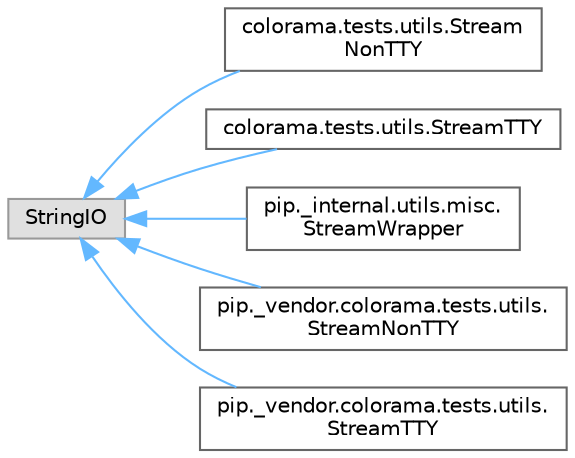 digraph "Graphical Class Hierarchy"
{
 // LATEX_PDF_SIZE
  bgcolor="transparent";
  edge [fontname=Helvetica,fontsize=10,labelfontname=Helvetica,labelfontsize=10];
  node [fontname=Helvetica,fontsize=10,shape=box,height=0.2,width=0.4];
  rankdir="LR";
  Node0 [id="Node000000",label="StringIO",height=0.2,width=0.4,color="grey60", fillcolor="#E0E0E0", style="filled",tooltip=" "];
  Node0 -> Node1 [id="edge4254_Node000000_Node000001",dir="back",color="steelblue1",style="solid",tooltip=" "];
  Node1 [id="Node000001",label="colorama.tests.utils.Stream\lNonTTY",height=0.2,width=0.4,color="grey40", fillcolor="white", style="filled",URL="$classcolorama_1_1tests_1_1utils_1_1_stream_non_t_t_y.html",tooltip=" "];
  Node0 -> Node2 [id="edge4255_Node000000_Node000002",dir="back",color="steelblue1",style="solid",tooltip=" "];
  Node2 [id="Node000002",label="colorama.tests.utils.StreamTTY",height=0.2,width=0.4,color="grey40", fillcolor="white", style="filled",URL="$classcolorama_1_1tests_1_1utils_1_1_stream_t_t_y.html",tooltip=" "];
  Node0 -> Node3 [id="edge4256_Node000000_Node000003",dir="back",color="steelblue1",style="solid",tooltip=" "];
  Node3 [id="Node000003",label="pip._internal.utils.misc.\lStreamWrapper",height=0.2,width=0.4,color="grey40", fillcolor="white", style="filled",URL="$classpip_1_1__internal_1_1utils_1_1misc_1_1_stream_wrapper.html",tooltip=" "];
  Node0 -> Node4 [id="edge4257_Node000000_Node000004",dir="back",color="steelblue1",style="solid",tooltip=" "];
  Node4 [id="Node000004",label="pip._vendor.colorama.tests.utils.\lStreamNonTTY",height=0.2,width=0.4,color="grey40", fillcolor="white", style="filled",URL="$classpip_1_1__vendor_1_1colorama_1_1tests_1_1utils_1_1_stream_non_t_t_y.html",tooltip=" "];
  Node0 -> Node5 [id="edge4258_Node000000_Node000005",dir="back",color="steelblue1",style="solid",tooltip=" "];
  Node5 [id="Node000005",label="pip._vendor.colorama.tests.utils.\lStreamTTY",height=0.2,width=0.4,color="grey40", fillcolor="white", style="filled",URL="$classpip_1_1__vendor_1_1colorama_1_1tests_1_1utils_1_1_stream_t_t_y.html",tooltip=" "];
}

